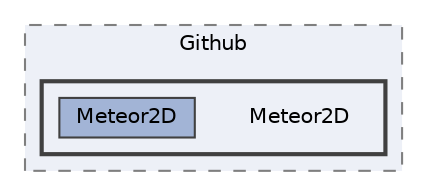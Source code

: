 digraph "D:/Github/Meteor2D"
{
 // LATEX_PDF_SIZE
  bgcolor="transparent";
  edge [fontname=Helvetica,fontsize=10,labelfontname=Helvetica,labelfontsize=10];
  node [fontname=Helvetica,fontsize=10,shape=box,height=0.2,width=0.4];
  compound=true
  subgraph clusterdir_f78c4cfafbc9869845ef5deb633241e4 {
    graph [ bgcolor="#edf0f7", pencolor="grey50", label="Github", fontname=Helvetica,fontsize=10 style="filled,dashed", URL="dir_f78c4cfafbc9869845ef5deb633241e4.html",tooltip=""]
  subgraph clusterdir_bd3916a5680067080d176700f1a85d8e {
    graph [ bgcolor="#edf0f7", pencolor="grey25", label="", fontname=Helvetica,fontsize=10 style="filled,bold", URL="dir_bd3916a5680067080d176700f1a85d8e.html",tooltip=""]
    dir_bd3916a5680067080d176700f1a85d8e [shape=plaintext, label="Meteor2D"];
  dir_8c65303c074a216337f51a114de7a582 [label="Meteor2D", fillcolor="#a2b4d6", color="grey25", style="filled", URL="dir_8c65303c074a216337f51a114de7a582.html",tooltip=""];
  }
  }
}
